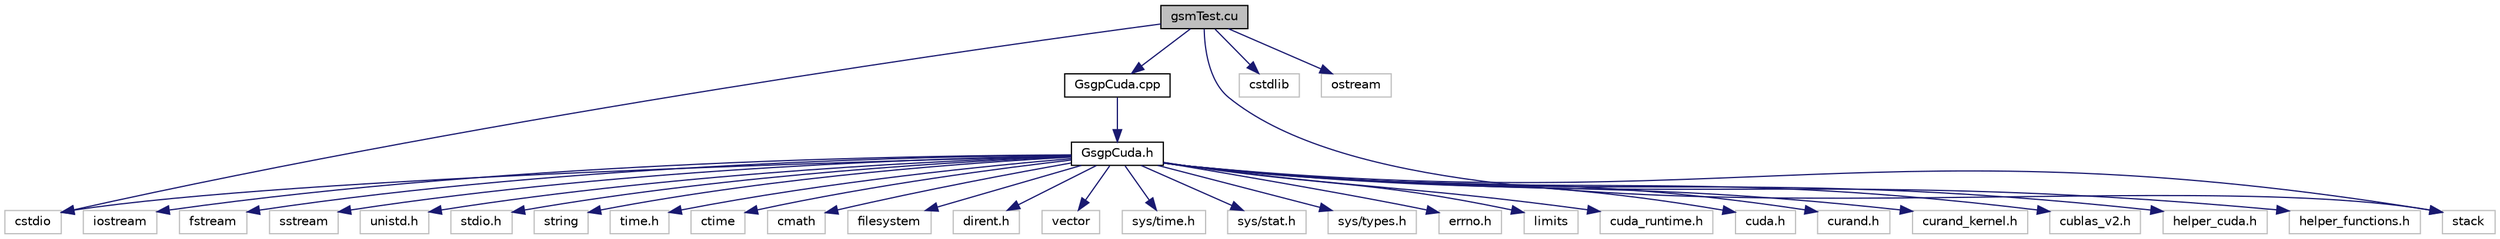 digraph "gsmTest.cu"
{
 // LATEX_PDF_SIZE
  edge [fontname="Helvetica",fontsize="10",labelfontname="Helvetica",labelfontsize="10"];
  node [fontname="Helvetica",fontsize="10",shape=record];
  Node1 [label="gsmTest.cu",height=0.2,width=0.4,color="black", fillcolor="grey75", style="filled", fontcolor="black",tooltip=" "];
  Node1 -> Node2 [color="midnightblue",fontsize="10",style="solid"];
  Node2 [label="GsgpCuda.cpp",height=0.2,width=0.4,color="black", fillcolor="white", style="filled",URL="$_gsgp_cuda_8cpp.html",tooltip="file containing the definition of the modules (kernels) used to create the population of individuals,..."];
  Node2 -> Node3 [color="midnightblue",fontsize="10",style="solid"];
  Node3 [label="GsgpCuda.h",height=0.2,width=0.4,color="black", fillcolor="white", style="filled",URL="$_gsgp_cuda_8h.html",tooltip="File containing the definition of the modules (kernels) used to create the population of individuals,..."];
  Node3 -> Node4 [color="midnightblue",fontsize="10",style="solid"];
  Node4 [label="iostream",height=0.2,width=0.4,color="grey75", fillcolor="white", style="filled",tooltip=" "];
  Node3 -> Node5 [color="midnightblue",fontsize="10",style="solid"];
  Node5 [label="fstream",height=0.2,width=0.4,color="grey75", fillcolor="white", style="filled",tooltip=" "];
  Node3 -> Node6 [color="midnightblue",fontsize="10",style="solid"];
  Node6 [label="sstream",height=0.2,width=0.4,color="grey75", fillcolor="white", style="filled",tooltip=" "];
  Node3 -> Node7 [color="midnightblue",fontsize="10",style="solid"];
  Node7 [label="unistd.h",height=0.2,width=0.4,color="grey75", fillcolor="white", style="filled",tooltip=" "];
  Node3 -> Node8 [color="midnightblue",fontsize="10",style="solid"];
  Node8 [label="stdio.h",height=0.2,width=0.4,color="grey75", fillcolor="white", style="filled",tooltip=" "];
  Node3 -> Node9 [color="midnightblue",fontsize="10",style="solid"];
  Node9 [label="string",height=0.2,width=0.4,color="grey75", fillcolor="white", style="filled",tooltip=" "];
  Node3 -> Node10 [color="midnightblue",fontsize="10",style="solid"];
  Node10 [label="time.h",height=0.2,width=0.4,color="grey75", fillcolor="white", style="filled",tooltip=" "];
  Node3 -> Node11 [color="midnightblue",fontsize="10",style="solid"];
  Node11 [label="ctime",height=0.2,width=0.4,color="grey75", fillcolor="white", style="filled",tooltip=" "];
  Node3 -> Node12 [color="midnightblue",fontsize="10",style="solid"];
  Node12 [label="cstdio",height=0.2,width=0.4,color="grey75", fillcolor="white", style="filled",tooltip=" "];
  Node3 -> Node13 [color="midnightblue",fontsize="10",style="solid"];
  Node13 [label="cmath",height=0.2,width=0.4,color="grey75", fillcolor="white", style="filled",tooltip=" "];
  Node3 -> Node14 [color="midnightblue",fontsize="10",style="solid"];
  Node14 [label="filesystem",height=0.2,width=0.4,color="grey75", fillcolor="white", style="filled",tooltip=" "];
  Node3 -> Node15 [color="midnightblue",fontsize="10",style="solid"];
  Node15 [label="dirent.h",height=0.2,width=0.4,color="grey75", fillcolor="white", style="filled",tooltip=" "];
  Node3 -> Node16 [color="midnightblue",fontsize="10",style="solid"];
  Node16 [label="vector",height=0.2,width=0.4,color="grey75", fillcolor="white", style="filled",tooltip=" "];
  Node3 -> Node17 [color="midnightblue",fontsize="10",style="solid"];
  Node17 [label="sys/time.h",height=0.2,width=0.4,color="grey75", fillcolor="white", style="filled",tooltip=" "];
  Node3 -> Node18 [color="midnightblue",fontsize="10",style="solid"];
  Node18 [label="sys/stat.h",height=0.2,width=0.4,color="grey75", fillcolor="white", style="filled",tooltip=" "];
  Node3 -> Node19 [color="midnightblue",fontsize="10",style="solid"];
  Node19 [label="sys/types.h",height=0.2,width=0.4,color="grey75", fillcolor="white", style="filled",tooltip=" "];
  Node3 -> Node20 [color="midnightblue",fontsize="10",style="solid"];
  Node20 [label="errno.h",height=0.2,width=0.4,color="grey75", fillcolor="white", style="filled",tooltip=" "];
  Node3 -> Node21 [color="midnightblue",fontsize="10",style="solid"];
  Node21 [label="stack",height=0.2,width=0.4,color="grey75", fillcolor="white", style="filled",tooltip=" "];
  Node3 -> Node22 [color="midnightblue",fontsize="10",style="solid"];
  Node22 [label="limits",height=0.2,width=0.4,color="grey75", fillcolor="white", style="filled",tooltip=" "];
  Node3 -> Node23 [color="midnightblue",fontsize="10",style="solid"];
  Node23 [label="cuda_runtime.h",height=0.2,width=0.4,color="grey75", fillcolor="white", style="filled",tooltip=" "];
  Node3 -> Node24 [color="midnightblue",fontsize="10",style="solid"];
  Node24 [label="cuda.h",height=0.2,width=0.4,color="grey75", fillcolor="white", style="filled",tooltip=" "];
  Node3 -> Node25 [color="midnightblue",fontsize="10",style="solid"];
  Node25 [label="curand.h",height=0.2,width=0.4,color="grey75", fillcolor="white", style="filled",tooltip=" "];
  Node3 -> Node26 [color="midnightblue",fontsize="10",style="solid"];
  Node26 [label="curand_kernel.h",height=0.2,width=0.4,color="grey75", fillcolor="white", style="filled",tooltip=" "];
  Node3 -> Node27 [color="midnightblue",fontsize="10",style="solid"];
  Node27 [label="cublas_v2.h",height=0.2,width=0.4,color="grey75", fillcolor="white", style="filled",tooltip=" "];
  Node3 -> Node28 [color="midnightblue",fontsize="10",style="solid"];
  Node28 [label="helper_cuda.h",height=0.2,width=0.4,color="grey75", fillcolor="white", style="filled",tooltip=" "];
  Node3 -> Node29 [color="midnightblue",fontsize="10",style="solid"];
  Node29 [label="helper_functions.h",height=0.2,width=0.4,color="grey75", fillcolor="white", style="filled",tooltip=" "];
  Node1 -> Node12 [color="midnightblue",fontsize="10",style="solid"];
  Node1 -> Node30 [color="midnightblue",fontsize="10",style="solid"];
  Node30 [label="cstdlib",height=0.2,width=0.4,color="grey75", fillcolor="white", style="filled",tooltip=" "];
  Node1 -> Node31 [color="midnightblue",fontsize="10",style="solid"];
  Node31 [label="ostream",height=0.2,width=0.4,color="grey75", fillcolor="white", style="filled",tooltip=" "];
  Node1 -> Node21 [color="midnightblue",fontsize="10",style="solid"];
}
